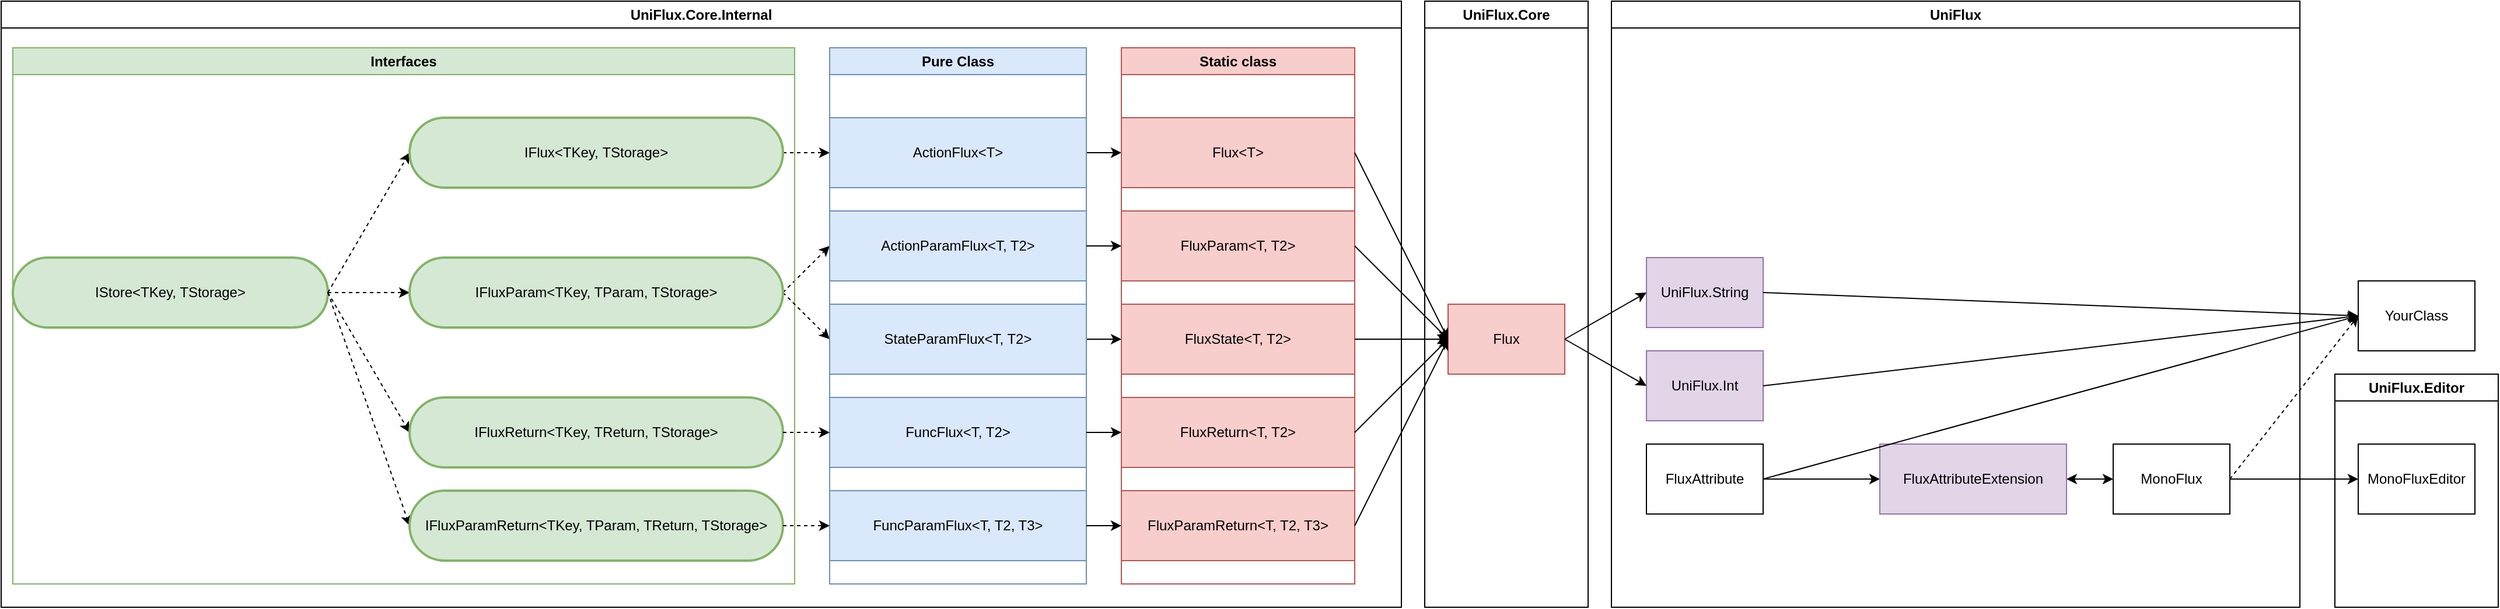 <mxfile version="21.2.1" type="device">
  <diagram name="Page-1" id="AjHuZd5Q-5fPtrFU9uvx">
    <mxGraphModel dx="1434" dy="739" grid="1" gridSize="10" guides="1" tooltips="1" connect="1" arrows="1" fold="1" page="1" pageScale="1" pageWidth="850" pageHeight="1100" math="0" shadow="0">
      <root>
        <mxCell id="0" />
        <mxCell id="1" parent="0" />
        <mxCell id="zPwvJVCRFNVAX5RxwrGX-16" value="" style="edgeStyle=orthogonalEdgeStyle;rounded=0;orthogonalLoop=1;jettySize=auto;html=1;dashed=1;" parent="1" source="zPwvJVCRFNVAX5RxwrGX-7" target="zPwvJVCRFNVAX5RxwrGX-12" edge="1">
          <mxGeometry relative="1" as="geometry" />
        </mxCell>
        <mxCell id="zPwvJVCRFNVAX5RxwrGX-17" value="" style="rounded=0;orthogonalLoop=1;jettySize=auto;html=1;dashed=1;exitX=1;exitY=0.5;exitDx=0;exitDy=0;" parent="1" source="zPwvJVCRFNVAX5RxwrGX-8" edge="1">
          <mxGeometry relative="1" as="geometry">
            <mxPoint x="740" y="250" as="targetPoint" />
          </mxGeometry>
        </mxCell>
        <mxCell id="zPwvJVCRFNVAX5RxwrGX-56" style="rounded=0;orthogonalLoop=1;jettySize=auto;html=1;entryX=0;entryY=0.5;entryDx=0;entryDy=0;exitX=1;exitY=0.5;exitDx=0;exitDy=0;" parent="1" source="zPwvJVCRFNVAX5RxwrGX-12" target="zPwvJVCRFNVAX5RxwrGX-4" edge="1">
          <mxGeometry relative="1" as="geometry" />
        </mxCell>
        <mxCell id="zPwvJVCRFNVAX5RxwrGX-12" value="ActionFlux&amp;lt;T&amp;gt;" style="rounded=1;whiteSpace=wrap;html=1;fillColor=#dae8fc;strokeColor=#6c8ebf;glass=0;shadow=0;arcSize=0;" parent="1" vertex="1">
          <mxGeometry x="740" y="140" width="220" height="60" as="geometry" />
        </mxCell>
        <mxCell id="zPwvJVCRFNVAX5RxwrGX-62" value="Pure Class" style="swimlane;whiteSpace=wrap;html=1;fillColor=#dae8fc;strokeColor=#6c8ebf;" parent="1" vertex="1">
          <mxGeometry x="740" y="80" width="220" height="460" as="geometry" />
        </mxCell>
        <mxCell id="zPwvJVCRFNVAX5RxwrGX-63" value="Interfaces" style="swimlane;whiteSpace=wrap;html=1;fillColor=#d5e8d4;strokeColor=#82b366;" parent="1" vertex="1">
          <mxGeometry x="40" y="80" width="670" height="460" as="geometry" />
        </mxCell>
        <mxCell id="6YCAd8FIzps4Sk24OiGi-3" value="IStore&amp;lt;TKey, TStorage&lt;span style=&quot;background-color: initial;&quot;&gt;&amp;gt;&lt;/span&gt;" style="rounded=1;whiteSpace=wrap;html=1;glass=0;shadow=0;fillColor=#d5e8d4;strokeColor=#82b366;fillStyle=auto;strokeWidth=2;perimeterSpacing=0;arcSize=50;" parent="zPwvJVCRFNVAX5RxwrGX-63" vertex="1">
          <mxGeometry y="180" width="270" height="60" as="geometry" />
        </mxCell>
        <mxCell id="6YCAd8FIzps4Sk24OiGi-6" value="" style="edgeStyle=none;orthogonalLoop=1;jettySize=auto;html=1;rounded=0;exitX=1;exitY=0.5;exitDx=0;exitDy=0;entryX=0;entryY=0.5;entryDx=0;entryDy=0;dashed=1;" parent="1" source="6YCAd8FIzps4Sk24OiGi-3" target="zPwvJVCRFNVAX5RxwrGX-10" edge="1">
          <mxGeometry width="80" relative="1" as="geometry">
            <mxPoint x="490" y="510" as="sourcePoint" />
            <mxPoint x="570" y="510" as="targetPoint" />
            <Array as="points" />
          </mxGeometry>
        </mxCell>
        <mxCell id="6YCAd8FIzps4Sk24OiGi-7" value="" style="edgeStyle=none;orthogonalLoop=1;jettySize=auto;html=1;rounded=0;exitX=1;exitY=0.5;exitDx=0;exitDy=0;entryX=0;entryY=0.5;entryDx=0;entryDy=0;dashed=1;" parent="1" source="6YCAd8FIzps4Sk24OiGi-3" target="zPwvJVCRFNVAX5RxwrGX-9" edge="1">
          <mxGeometry width="80" relative="1" as="geometry">
            <mxPoint x="500" y="510" as="sourcePoint" />
            <mxPoint x="580" y="510" as="targetPoint" />
            <Array as="points" />
          </mxGeometry>
        </mxCell>
        <mxCell id="6YCAd8FIzps4Sk24OiGi-8" value="" style="edgeStyle=none;orthogonalLoop=1;jettySize=auto;html=1;rounded=0;exitX=1;exitY=0.5;exitDx=0;exitDy=0;entryX=0;entryY=0.5;entryDx=0;entryDy=0;dashed=1;" parent="1" source="6YCAd8FIzps4Sk24OiGi-3" target="zPwvJVCRFNVAX5RxwrGX-8" edge="1">
          <mxGeometry width="80" relative="1" as="geometry">
            <mxPoint x="590" y="640" as="sourcePoint" />
            <mxPoint x="670" y="640" as="targetPoint" />
            <Array as="points" />
          </mxGeometry>
        </mxCell>
        <mxCell id="6YCAd8FIzps4Sk24OiGi-9" value="" style="edgeStyle=none;orthogonalLoop=1;jettySize=auto;html=1;rounded=0;exitX=1;exitY=0.5;exitDx=0;exitDy=0;entryX=0;entryY=0.5;entryDx=0;entryDy=0;dashed=1;" parent="1" source="6YCAd8FIzps4Sk24OiGi-3" target="zPwvJVCRFNVAX5RxwrGX-7" edge="1">
          <mxGeometry width="80" relative="1" as="geometry">
            <mxPoint x="470" y="500" as="sourcePoint" />
            <mxPoint x="550" y="500" as="targetPoint" />
            <Array as="points" />
          </mxGeometry>
        </mxCell>
        <mxCell id="6YCAd8FIzps4Sk24OiGi-17" value="UniFlux.Core.Internal" style="swimlane;whiteSpace=wrap;html=1;" parent="1" vertex="1">
          <mxGeometry x="30" y="40" width="1200" height="520" as="geometry" />
        </mxCell>
        <mxCell id="zPwvJVCRFNVAX5RxwrGX-7" value="IFlux&amp;lt;TKey&lt;span style=&quot;background-color: initial;&quot;&gt;,&amp;nbsp;&lt;/span&gt;&lt;span style=&quot;background-color: initial;&quot;&gt;TStorage&lt;/span&gt;&lt;span style=&quot;background-color: initial;&quot;&gt;&amp;gt;&lt;/span&gt;" style="rounded=1;whiteSpace=wrap;html=1;glass=0;shadow=0;fillColor=#d5e8d4;strokeColor=#82b366;fillStyle=auto;strokeWidth=2;perimeterSpacing=0;arcSize=50;" parent="6YCAd8FIzps4Sk24OiGi-17" vertex="1">
          <mxGeometry x="350" y="100" width="320" height="60" as="geometry" />
        </mxCell>
        <mxCell id="vY3CopcSwJZuLqHJkW8Y-2" style="rounded=0;orthogonalLoop=1;jettySize=auto;html=1;exitX=1;exitY=0.5;exitDx=0;exitDy=0;entryX=0;entryY=0.5;entryDx=0;entryDy=0;dashed=1;" edge="1" parent="6YCAd8FIzps4Sk24OiGi-17" source="zPwvJVCRFNVAX5RxwrGX-8" target="vY3CopcSwJZuLqHJkW8Y-1">
          <mxGeometry relative="1" as="geometry" />
        </mxCell>
        <mxCell id="zPwvJVCRFNVAX5RxwrGX-8" value="IFluxParam&amp;lt;TKey, TParam, TStorage&amp;gt;" style="rounded=1;whiteSpace=wrap;html=1;glass=0;shadow=0;fillColor=#d5e8d4;strokeColor=#82b366;fillStyle=auto;strokeWidth=2;perimeterSpacing=0;arcSize=50;" parent="6YCAd8FIzps4Sk24OiGi-17" vertex="1">
          <mxGeometry x="350" y="220" width="320" height="60" as="geometry" />
        </mxCell>
        <mxCell id="zPwvJVCRFNVAX5RxwrGX-9" value="IFluxReturn&amp;lt;TKey, TReturn, TStorage&amp;gt;" style="rounded=1;whiteSpace=wrap;html=1;glass=0;shadow=0;fillColor=#d5e8d4;strokeColor=#82b366;fillStyle=auto;strokeWidth=2;perimeterSpacing=0;arcSize=50;" parent="6YCAd8FIzps4Sk24OiGi-17" vertex="1">
          <mxGeometry x="350" y="340" width="320" height="60" as="geometry" />
        </mxCell>
        <mxCell id="zPwvJVCRFNVAX5RxwrGX-10" value="IFluxParamReturn&amp;lt;TKey, TParam, TReturn, TStorage&amp;gt;" style="rounded=1;whiteSpace=wrap;html=1;glass=0;shadow=0;fillColor=#d5e8d4;strokeColor=#82b366;fillStyle=auto;strokeWidth=2;perimeterSpacing=0;arcSize=50;" parent="6YCAd8FIzps4Sk24OiGi-17" vertex="1">
          <mxGeometry x="350" y="420" width="320" height="60" as="geometry" />
        </mxCell>
        <mxCell id="6YCAd8FIzps4Sk24OiGi-21" value="Static class" style="swimlane;whiteSpace=wrap;html=1;fillColor=#f8cecc;strokeColor=#b85450;" parent="6YCAd8FIzps4Sk24OiGi-17" vertex="1">
          <mxGeometry x="960" y="40" width="200" height="460" as="geometry" />
        </mxCell>
        <mxCell id="zPwvJVCRFNVAX5RxwrGX-4" value="Flux&amp;lt;T&amp;gt;" style="rounded=0;whiteSpace=wrap;html=1;fillColor=#f8cecc;strokeColor=#b85450;" parent="6YCAd8FIzps4Sk24OiGi-21" vertex="1">
          <mxGeometry y="60" width="200" height="60" as="geometry" />
        </mxCell>
        <mxCell id="zPwvJVCRFNVAX5RxwrGX-5" value="FluxParam&amp;lt;T, T2&amp;gt;" style="rounded=0;whiteSpace=wrap;html=1;fillColor=#f8cecc;strokeColor=#b85450;" parent="6YCAd8FIzps4Sk24OiGi-21" vertex="1">
          <mxGeometry y="140" width="200" height="60" as="geometry" />
        </mxCell>
        <mxCell id="zPwvJVCRFNVAX5RxwrGX-6" value="FluxParamReturn&amp;lt;T, T2, T3&amp;gt;" style="rounded=0;whiteSpace=wrap;html=1;fillColor=#f8cecc;strokeColor=#b85450;" parent="6YCAd8FIzps4Sk24OiGi-21" vertex="1">
          <mxGeometry y="380" width="200" height="60" as="geometry" />
        </mxCell>
        <mxCell id="6YCAd8FIzps4Sk24OiGi-20" value="FluxReturn&amp;lt;T, T2&amp;gt;" style="rounded=0;whiteSpace=wrap;html=1;fillColor=#f8cecc;strokeColor=#b85450;" parent="6YCAd8FIzps4Sk24OiGi-21" vertex="1">
          <mxGeometry y="300" width="200" height="60" as="geometry" />
        </mxCell>
        <mxCell id="vY3CopcSwJZuLqHJkW8Y-3" value="FluxState&amp;lt;T, T2&amp;gt;" style="rounded=0;whiteSpace=wrap;html=1;fillColor=#f8cecc;strokeColor=#b85450;" vertex="1" parent="6YCAd8FIzps4Sk24OiGi-21">
          <mxGeometry y="220" width="200" height="60" as="geometry" />
        </mxCell>
        <mxCell id="zPwvJVCRFNVAX5RxwrGX-15" value="FuncParamFlux&amp;lt;T, T2, T3&amp;gt;" style="rounded=0;whiteSpace=wrap;html=1;fillColor=#dae8fc;strokeColor=#6c8ebf;" parent="6YCAd8FIzps4Sk24OiGi-17" vertex="1">
          <mxGeometry x="710" y="420" width="220" height="60" as="geometry" />
        </mxCell>
        <mxCell id="zPwvJVCRFNVAX5RxwrGX-19" value="" style="edgeStyle=orthogonalEdgeStyle;rounded=0;orthogonalLoop=1;jettySize=auto;html=1;dashed=1;entryX=0;entryY=0.5;entryDx=0;entryDy=0;" parent="6YCAd8FIzps4Sk24OiGi-17" source="zPwvJVCRFNVAX5RxwrGX-10" target="zPwvJVCRFNVAX5RxwrGX-15" edge="1">
          <mxGeometry relative="1" as="geometry" />
        </mxCell>
        <mxCell id="zPwvJVCRFNVAX5RxwrGX-61" value="" style="edgeStyle=none;orthogonalLoop=1;jettySize=auto;html=1;rounded=0;exitX=1;exitY=0.5;exitDx=0;exitDy=0;entryX=0;entryY=0.5;entryDx=0;entryDy=0;" parent="6YCAd8FIzps4Sk24OiGi-17" source="zPwvJVCRFNVAX5RxwrGX-15" target="zPwvJVCRFNVAX5RxwrGX-6" edge="1">
          <mxGeometry width="80" relative="1" as="geometry">
            <mxPoint x="1120" y="410" as="sourcePoint" />
            <mxPoint x="1200" y="410" as="targetPoint" />
            <Array as="points" />
          </mxGeometry>
        </mxCell>
        <mxCell id="zPwvJVCRFNVAX5RxwrGX-14" value="FuncFlux&amp;lt;T, T2&amp;gt;" style="rounded=0;whiteSpace=wrap;html=1;fillColor=#dae8fc;strokeColor=#6c8ebf;" parent="6YCAd8FIzps4Sk24OiGi-17" vertex="1">
          <mxGeometry x="710" y="340" width="220" height="60" as="geometry" />
        </mxCell>
        <mxCell id="zPwvJVCRFNVAX5RxwrGX-18" value="" style="edgeStyle=orthogonalEdgeStyle;rounded=0;orthogonalLoop=1;jettySize=auto;html=1;dashed=1;entryX=0;entryY=0.5;entryDx=0;entryDy=0;" parent="6YCAd8FIzps4Sk24OiGi-17" source="zPwvJVCRFNVAX5RxwrGX-9" target="zPwvJVCRFNVAX5RxwrGX-14" edge="1">
          <mxGeometry relative="1" as="geometry" />
        </mxCell>
        <mxCell id="zPwvJVCRFNVAX5RxwrGX-60" value="" style="edgeStyle=none;orthogonalLoop=1;jettySize=auto;html=1;rounded=0;exitX=1;exitY=0.5;exitDx=0;exitDy=0;entryX=0;entryY=0.5;entryDx=0;entryDy=0;" parent="6YCAd8FIzps4Sk24OiGi-17" source="zPwvJVCRFNVAX5RxwrGX-14" target="6YCAd8FIzps4Sk24OiGi-20" edge="1">
          <mxGeometry width="80" relative="1" as="geometry">
            <mxPoint x="1000" y="460" as="sourcePoint" />
            <mxPoint x="1080" y="460" as="targetPoint" />
            <Array as="points" />
          </mxGeometry>
        </mxCell>
        <mxCell id="vY3CopcSwJZuLqHJkW8Y-4" value="" style="edgeStyle=orthogonalEdgeStyle;rounded=0;orthogonalLoop=1;jettySize=auto;html=1;" edge="1" parent="6YCAd8FIzps4Sk24OiGi-17" source="vY3CopcSwJZuLqHJkW8Y-1" target="vY3CopcSwJZuLqHJkW8Y-3">
          <mxGeometry relative="1" as="geometry" />
        </mxCell>
        <mxCell id="vY3CopcSwJZuLqHJkW8Y-1" value="StateParamFlux&amp;lt;T, T2&amp;gt;" style="rounded=0;whiteSpace=wrap;html=1;fillColor=#dae8fc;strokeColor=#6c8ebf;" vertex="1" parent="6YCAd8FIzps4Sk24OiGi-17">
          <mxGeometry x="710" y="260" width="220" height="60" as="geometry" />
        </mxCell>
        <mxCell id="zPwvJVCRFNVAX5RxwrGX-13" value="ActionParamFlux&amp;lt;T, T2&amp;gt;" style="rounded=0;whiteSpace=wrap;html=1;fillColor=#dae8fc;strokeColor=#6c8ebf;" parent="6YCAd8FIzps4Sk24OiGi-17" vertex="1">
          <mxGeometry x="710" y="180" width="220" height="60" as="geometry" />
        </mxCell>
        <mxCell id="zPwvJVCRFNVAX5RxwrGX-59" value="" style="edgeStyle=none;orthogonalLoop=1;jettySize=auto;html=1;rounded=0;exitX=1;exitY=0.5;exitDx=0;exitDy=0;entryX=0;entryY=0.5;entryDx=0;entryDy=0;" parent="6YCAd8FIzps4Sk24OiGi-17" source="zPwvJVCRFNVAX5RxwrGX-13" target="zPwvJVCRFNVAX5RxwrGX-5" edge="1">
          <mxGeometry width="80" relative="1" as="geometry">
            <mxPoint x="1230" y="260" as="sourcePoint" />
            <mxPoint x="1310" y="260" as="targetPoint" />
            <Array as="points" />
          </mxGeometry>
        </mxCell>
        <mxCell id="6YCAd8FIzps4Sk24OiGi-18" value="UniFlux.Core" style="swimlane;whiteSpace=wrap;html=1;" parent="1" vertex="1">
          <mxGeometry x="1250" y="40" width="140" height="520" as="geometry" />
        </mxCell>
        <mxCell id="6YCAd8FIzps4Sk24OiGi-22" value="Flux" style="rounded=0;whiteSpace=wrap;html=1;fillColor=#f8cecc;strokeColor=#b85450;" parent="6YCAd8FIzps4Sk24OiGi-18" vertex="1">
          <mxGeometry x="20" y="260" width="100" height="60" as="geometry" />
        </mxCell>
        <mxCell id="6YCAd8FIzps4Sk24OiGi-19" value="UniFlux" style="swimlane;whiteSpace=wrap;html=1;" parent="1" vertex="1">
          <mxGeometry x="1410" y="40" width="590" height="520" as="geometry" />
        </mxCell>
        <mxCell id="6YCAd8FIzps4Sk24OiGi-29" value="MonoFlux" style="rounded=0;whiteSpace=wrap;html=1;" parent="6YCAd8FIzps4Sk24OiGi-19" vertex="1">
          <mxGeometry x="430" y="380" width="100" height="60" as="geometry" />
        </mxCell>
        <mxCell id="6YCAd8FIzps4Sk24OiGi-35" value="FluxAttribute" style="rounded=0;whiteSpace=wrap;html=1;" parent="6YCAd8FIzps4Sk24OiGi-19" vertex="1">
          <mxGeometry x="30" y="380" width="100" height="60" as="geometry" />
        </mxCell>
        <mxCell id="6YCAd8FIzps4Sk24OiGi-38" value="" style="edgeStyle=none;orthogonalLoop=1;jettySize=auto;html=1;rounded=0;startArrow=classic;startFill=1;" parent="6YCAd8FIzps4Sk24OiGi-19" source="6YCAd8FIzps4Sk24OiGi-31" target="6YCAd8FIzps4Sk24OiGi-29" edge="1">
          <mxGeometry width="80" relative="1" as="geometry">
            <mxPoint x="380" y="225" as="sourcePoint" />
            <mxPoint x="460" y="225" as="targetPoint" />
            <Array as="points" />
          </mxGeometry>
        </mxCell>
        <mxCell id="6YCAd8FIzps4Sk24OiGi-39" value="" style="edgeStyle=none;orthogonalLoop=1;jettySize=auto;html=1;rounded=0;entryX=0;entryY=0.5;entryDx=0;entryDy=0;exitX=1;exitY=0.5;exitDx=0;exitDy=0;" parent="6YCAd8FIzps4Sk24OiGi-19" source="6YCAd8FIzps4Sk24OiGi-35" target="6YCAd8FIzps4Sk24OiGi-31" edge="1">
          <mxGeometry width="80" relative="1" as="geometry">
            <mxPoint x="240" y="240" as="sourcePoint" />
            <mxPoint x="400" y="200" as="targetPoint" />
            <Array as="points" />
          </mxGeometry>
        </mxCell>
        <mxCell id="6YCAd8FIzps4Sk24OiGi-31" value="FluxAttributeExtension" style="rounded=0;whiteSpace=wrap;html=1;fillColor=#e1d5e7;strokeColor=#9673a6;" parent="6YCAd8FIzps4Sk24OiGi-19" vertex="1">
          <mxGeometry x="230" y="380" width="160" height="60" as="geometry" />
        </mxCell>
        <mxCell id="6YCAd8FIzps4Sk24OiGi-27" value="UniFlux.String" style="rounded=0;whiteSpace=wrap;html=1;fillColor=#e1d5e7;strokeColor=#9673a6;" parent="6YCAd8FIzps4Sk24OiGi-19" vertex="1">
          <mxGeometry x="30" y="220" width="100" height="60" as="geometry" />
        </mxCell>
        <mxCell id="6YCAd8FIzps4Sk24OiGi-28" value="UniFlux.Int" style="rounded=0;whiteSpace=wrap;html=1;fillColor=#e1d5e7;strokeColor=#9673a6;" parent="6YCAd8FIzps4Sk24OiGi-19" vertex="1">
          <mxGeometry x="30" y="300" width="100" height="60" as="geometry" />
        </mxCell>
        <mxCell id="6YCAd8FIzps4Sk24OiGi-23" value="" style="edgeStyle=none;orthogonalLoop=1;jettySize=auto;html=1;rounded=0;exitX=1;exitY=0.5;exitDx=0;exitDy=0;entryX=0;entryY=0.5;entryDx=0;entryDy=0;" parent="1" source="zPwvJVCRFNVAX5RxwrGX-4" target="6YCAd8FIzps4Sk24OiGi-22" edge="1">
          <mxGeometry width="80" relative="1" as="geometry">
            <mxPoint x="1160" y="520" as="sourcePoint" />
            <mxPoint x="1240" y="520" as="targetPoint" />
            <Array as="points" />
          </mxGeometry>
        </mxCell>
        <mxCell id="6YCAd8FIzps4Sk24OiGi-24" value="" style="edgeStyle=none;orthogonalLoop=1;jettySize=auto;html=1;rounded=0;exitX=1;exitY=0.5;exitDx=0;exitDy=0;entryX=0;entryY=0.5;entryDx=0;entryDy=0;" parent="1" source="zPwvJVCRFNVAX5RxwrGX-5" target="6YCAd8FIzps4Sk24OiGi-22" edge="1">
          <mxGeometry width="80" relative="1" as="geometry">
            <mxPoint x="1200" y="500" as="sourcePoint" />
            <mxPoint x="1280" y="500" as="targetPoint" />
            <Array as="points" />
          </mxGeometry>
        </mxCell>
        <mxCell id="6YCAd8FIzps4Sk24OiGi-25" value="" style="edgeStyle=none;orthogonalLoop=1;jettySize=auto;html=1;rounded=0;exitX=1;exitY=0.5;exitDx=0;exitDy=0;entryX=0;entryY=0.5;entryDx=0;entryDy=0;" parent="1" source="6YCAd8FIzps4Sk24OiGi-20" target="6YCAd8FIzps4Sk24OiGi-22" edge="1">
          <mxGeometry width="80" relative="1" as="geometry">
            <mxPoint x="1180" y="520" as="sourcePoint" />
            <mxPoint x="1260" y="520" as="targetPoint" />
            <Array as="points" />
          </mxGeometry>
        </mxCell>
        <mxCell id="6YCAd8FIzps4Sk24OiGi-26" value="" style="edgeStyle=none;orthogonalLoop=1;jettySize=auto;html=1;rounded=0;exitX=1;exitY=0.5;exitDx=0;exitDy=0;entryX=0;entryY=0.5;entryDx=0;entryDy=0;" parent="1" source="zPwvJVCRFNVAX5RxwrGX-6" target="6YCAd8FIzps4Sk24OiGi-22" edge="1">
          <mxGeometry width="80" relative="1" as="geometry">
            <mxPoint x="1180" y="540" as="sourcePoint" />
            <mxPoint x="1260" y="540" as="targetPoint" />
            <Array as="points" />
          </mxGeometry>
        </mxCell>
        <mxCell id="6YCAd8FIzps4Sk24OiGi-32" value="" style="edgeStyle=none;orthogonalLoop=1;jettySize=auto;html=1;rounded=0;exitX=1;exitY=0.5;exitDx=0;exitDy=0;entryX=0;entryY=0.5;entryDx=0;entryDy=0;" parent="1" source="6YCAd8FIzps4Sk24OiGi-22" target="6YCAd8FIzps4Sk24OiGi-27" edge="1">
          <mxGeometry width="80" relative="1" as="geometry">
            <mxPoint x="1450" y="340" as="sourcePoint" />
            <mxPoint x="1530" y="340" as="targetPoint" />
            <Array as="points" />
          </mxGeometry>
        </mxCell>
        <mxCell id="6YCAd8FIzps4Sk24OiGi-33" value="" style="edgeStyle=none;orthogonalLoop=1;jettySize=auto;html=1;rounded=0;exitX=1;exitY=0.5;exitDx=0;exitDy=0;entryX=0;entryY=0.5;entryDx=0;entryDy=0;" parent="1" source="6YCAd8FIzps4Sk24OiGi-22" target="6YCAd8FIzps4Sk24OiGi-28" edge="1">
          <mxGeometry width="80" relative="1" as="geometry">
            <mxPoint x="1450" y="320" as="sourcePoint" />
            <mxPoint x="1530" y="270" as="targetPoint" />
            <Array as="points" />
          </mxGeometry>
        </mxCell>
        <mxCell id="6YCAd8FIzps4Sk24OiGi-36" value="UniFlux.Editor" style="swimlane;whiteSpace=wrap;html=1;" parent="1" vertex="1">
          <mxGeometry x="2030" y="360" width="140" height="200" as="geometry" />
        </mxCell>
        <mxCell id="6YCAd8FIzps4Sk24OiGi-37" value="MonoFluxEditor" style="rounded=0;whiteSpace=wrap;html=1;" parent="6YCAd8FIzps4Sk24OiGi-36" vertex="1">
          <mxGeometry x="20" y="60" width="100" height="60" as="geometry" />
        </mxCell>
        <mxCell id="6YCAd8FIzps4Sk24OiGi-42" value="" style="edgeStyle=none;orthogonalLoop=1;jettySize=auto;html=1;rounded=0;exitX=1;exitY=0.5;exitDx=0;exitDy=0;entryX=0;entryY=0.5;entryDx=0;entryDy=0;" parent="1" source="6YCAd8FIzps4Sk24OiGi-29" target="6YCAd8FIzps4Sk24OiGi-37" edge="1">
          <mxGeometry width="80" relative="1" as="geometry">
            <mxPoint x="1950" y="270" as="sourcePoint" />
            <mxPoint x="2030" y="270" as="targetPoint" />
            <Array as="points" />
          </mxGeometry>
        </mxCell>
        <mxCell id="6YCAd8FIzps4Sk24OiGi-43" value="YourClass" style="rounded=0;whiteSpace=wrap;html=1;" parent="1" vertex="1">
          <mxGeometry x="2050" y="280" width="100" height="60" as="geometry" />
        </mxCell>
        <mxCell id="6YCAd8FIzps4Sk24OiGi-44" value="" style="edgeStyle=none;orthogonalLoop=1;jettySize=auto;html=1;rounded=0;exitX=1;exitY=0.5;exitDx=0;exitDy=0;entryX=0;entryY=0.5;entryDx=0;entryDy=0;dashed=1;" parent="1" source="6YCAd8FIzps4Sk24OiGi-29" target="6YCAd8FIzps4Sk24OiGi-43" edge="1">
          <mxGeometry width="80" relative="1" as="geometry">
            <mxPoint x="2000" y="190" as="sourcePoint" />
            <mxPoint x="2080" y="190" as="targetPoint" />
            <Array as="points" />
          </mxGeometry>
        </mxCell>
        <mxCell id="6YCAd8FIzps4Sk24OiGi-45" value="" style="edgeStyle=none;orthogonalLoop=1;jettySize=auto;html=1;rounded=0;exitX=1;exitY=0.5;exitDx=0;exitDy=0;entryX=0;entryY=0.5;entryDx=0;entryDy=0;" parent="1" source="6YCAd8FIzps4Sk24OiGi-35" target="6YCAd8FIzps4Sk24OiGi-43" edge="1">
          <mxGeometry width="80" relative="1" as="geometry">
            <mxPoint x="1610" y="130" as="sourcePoint" />
            <mxPoint x="1690" y="130" as="targetPoint" />
            <Array as="points" />
          </mxGeometry>
        </mxCell>
        <mxCell id="6YCAd8FIzps4Sk24OiGi-46" value="" style="edgeStyle=none;orthogonalLoop=1;jettySize=auto;html=1;rounded=0;exitX=1;exitY=0.5;exitDx=0;exitDy=0;entryX=0;entryY=0.5;entryDx=0;entryDy=0;" parent="1" source="6YCAd8FIzps4Sk24OiGi-27" target="6YCAd8FIzps4Sk24OiGi-43" edge="1">
          <mxGeometry width="80" relative="1" as="geometry">
            <mxPoint x="1650" y="320" as="sourcePoint" />
            <mxPoint x="1730" y="320" as="targetPoint" />
            <Array as="points" />
          </mxGeometry>
        </mxCell>
        <mxCell id="6YCAd8FIzps4Sk24OiGi-48" value="" style="edgeStyle=none;orthogonalLoop=1;jettySize=auto;html=1;rounded=0;exitX=1;exitY=0.5;exitDx=0;exitDy=0;entryX=0;entryY=0.5;entryDx=0;entryDy=0;" parent="1" source="6YCAd8FIzps4Sk24OiGi-28" target="6YCAd8FIzps4Sk24OiGi-43" edge="1">
          <mxGeometry width="80" relative="1" as="geometry">
            <mxPoint x="1580" y="350" as="sourcePoint" />
            <mxPoint x="2070" y="230" as="targetPoint" />
            <Array as="points" />
          </mxGeometry>
        </mxCell>
        <mxCell id="vY3CopcSwJZuLqHJkW8Y-5" style="rounded=0;orthogonalLoop=1;jettySize=auto;html=1;exitX=1;exitY=0.5;exitDx=0;exitDy=0;entryX=0;entryY=0.5;entryDx=0;entryDy=0;" edge="1" parent="1" source="vY3CopcSwJZuLqHJkW8Y-3" target="6YCAd8FIzps4Sk24OiGi-22">
          <mxGeometry relative="1" as="geometry" />
        </mxCell>
      </root>
    </mxGraphModel>
  </diagram>
</mxfile>
